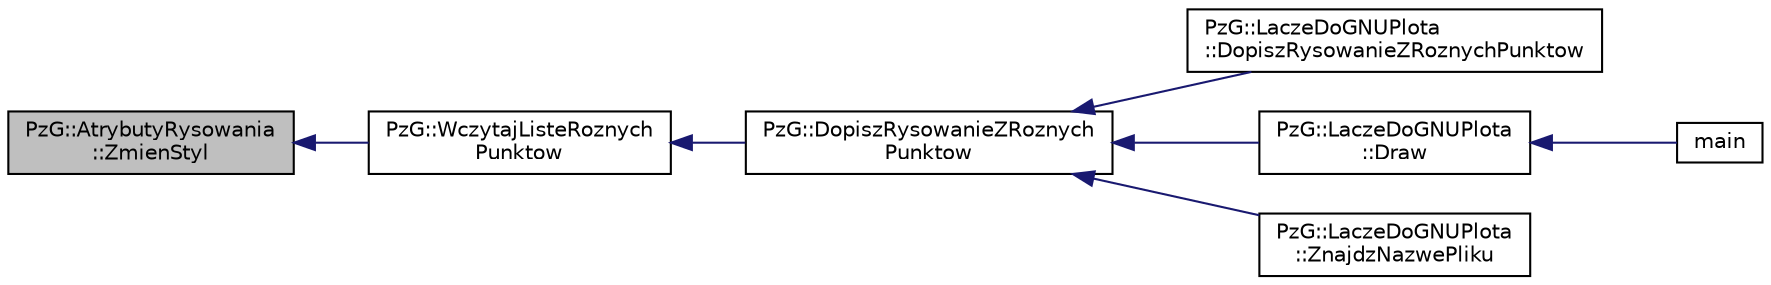 digraph "PzG::AtrybutyRysowania::ZmienStyl"
{
  edge [fontname="Helvetica",fontsize="10",labelfontname="Helvetica",labelfontsize="10"];
  node [fontname="Helvetica",fontsize="10",shape=record];
  rankdir="LR";
  Node34 [label="PzG::AtrybutyRysowania\l::ZmienStyl",height=0.2,width=0.4,color="black", fillcolor="grey75", style="filled", fontcolor="black"];
  Node34 -> Node35 [dir="back",color="midnightblue",fontsize="10",style="solid",fontname="Helvetica"];
  Node35 [label="PzG::WczytajListeRoznych\lPunktow",height=0.2,width=0.4,color="black", fillcolor="white", style="filled",URL="$namespace_pz_g.html#a169c311f0e0b6ffadcd44e91e749f72d",tooltip="Wczytuje z pliku listę punktów. "];
  Node35 -> Node36 [dir="back",color="midnightblue",fontsize="10",style="solid",fontname="Helvetica"];
  Node36 [label="PzG::DopiszRysowanieZRoznych\lPunktow",height=0.2,width=0.4,color="black", fillcolor="white", style="filled",URL="$namespace_pz_g.html#a7227cb39c785b1c746b6bb5515c0b781",tooltip="Dodaje do listy rysowanych punktów, punkty o różnych rozmiarach. "];
  Node36 -> Node37 [dir="back",color="midnightblue",fontsize="10",style="solid",fontname="Helvetica"];
  Node37 [label="PzG::LaczeDoGNUPlota\l::DopiszRysowanieZRoznychPunktow",height=0.2,width=0.4,color="black", fillcolor="white", style="filled",URL="$class_pz_g_1_1_lacze_do_g_n_u_plota.html#aee10e48fe1b9fba6e2897b4ccfa27aef",tooltip="Tworzy listę parametrów umożliwiających rysowanie brył z plików. "];
  Node36 -> Node38 [dir="back",color="midnightblue",fontsize="10",style="solid",fontname="Helvetica"];
  Node38 [label="PzG::LaczeDoGNUPlota\l::Draw",height=0.2,width=0.4,color="black", fillcolor="white", style="filled",URL="$class_pz_g_1_1_lacze_do_g_n_u_plota.html#a6adf3872a8883bd83774bb60e1c64e34",tooltip="Generuje polecenie rysowania i przesyła je do gnuplota. "];
  Node38 -> Node39 [dir="back",color="midnightblue",fontsize="10",style="solid",fontname="Helvetica"];
  Node39 [label="main",height=0.2,width=0.4,color="black", fillcolor="white", style="filled",URL="$main_8cpp.html#ae66f6b31b5ad750f1fe042a706a4e3d4",tooltip="Główna funkcja programu. "];
  Node36 -> Node40 [dir="back",color="midnightblue",fontsize="10",style="solid",fontname="Helvetica"];
  Node40 [label="PzG::LaczeDoGNUPlota\l::ZnajdzNazwePliku",height=0.2,width=0.4,color="black", fillcolor="white", style="filled",URL="$class_pz_g_1_1_lacze_do_g_n_u_plota.html#a80edeb736c353cf64715f16e6a81ee1b",tooltip="Znajduje obiekt przechowujący nazwę pliku z danymi do rysowania. "];
}
